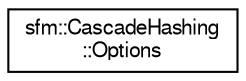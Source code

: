 digraph "Graphical Class Hierarchy"
{
  edge [fontname="FreeSans",fontsize="10",labelfontname="FreeSans",labelfontsize="10"];
  node [fontname="FreeSans",fontsize="10",shape=record];
  rankdir="LR";
  Node0 [label="sfm::CascadeHashing\l::Options",height=0.2,width=0.4,color="black", fillcolor="white", style="filled",URL="$structsfm_1_1_cascade_hashing_1_1_options.html"];
}
